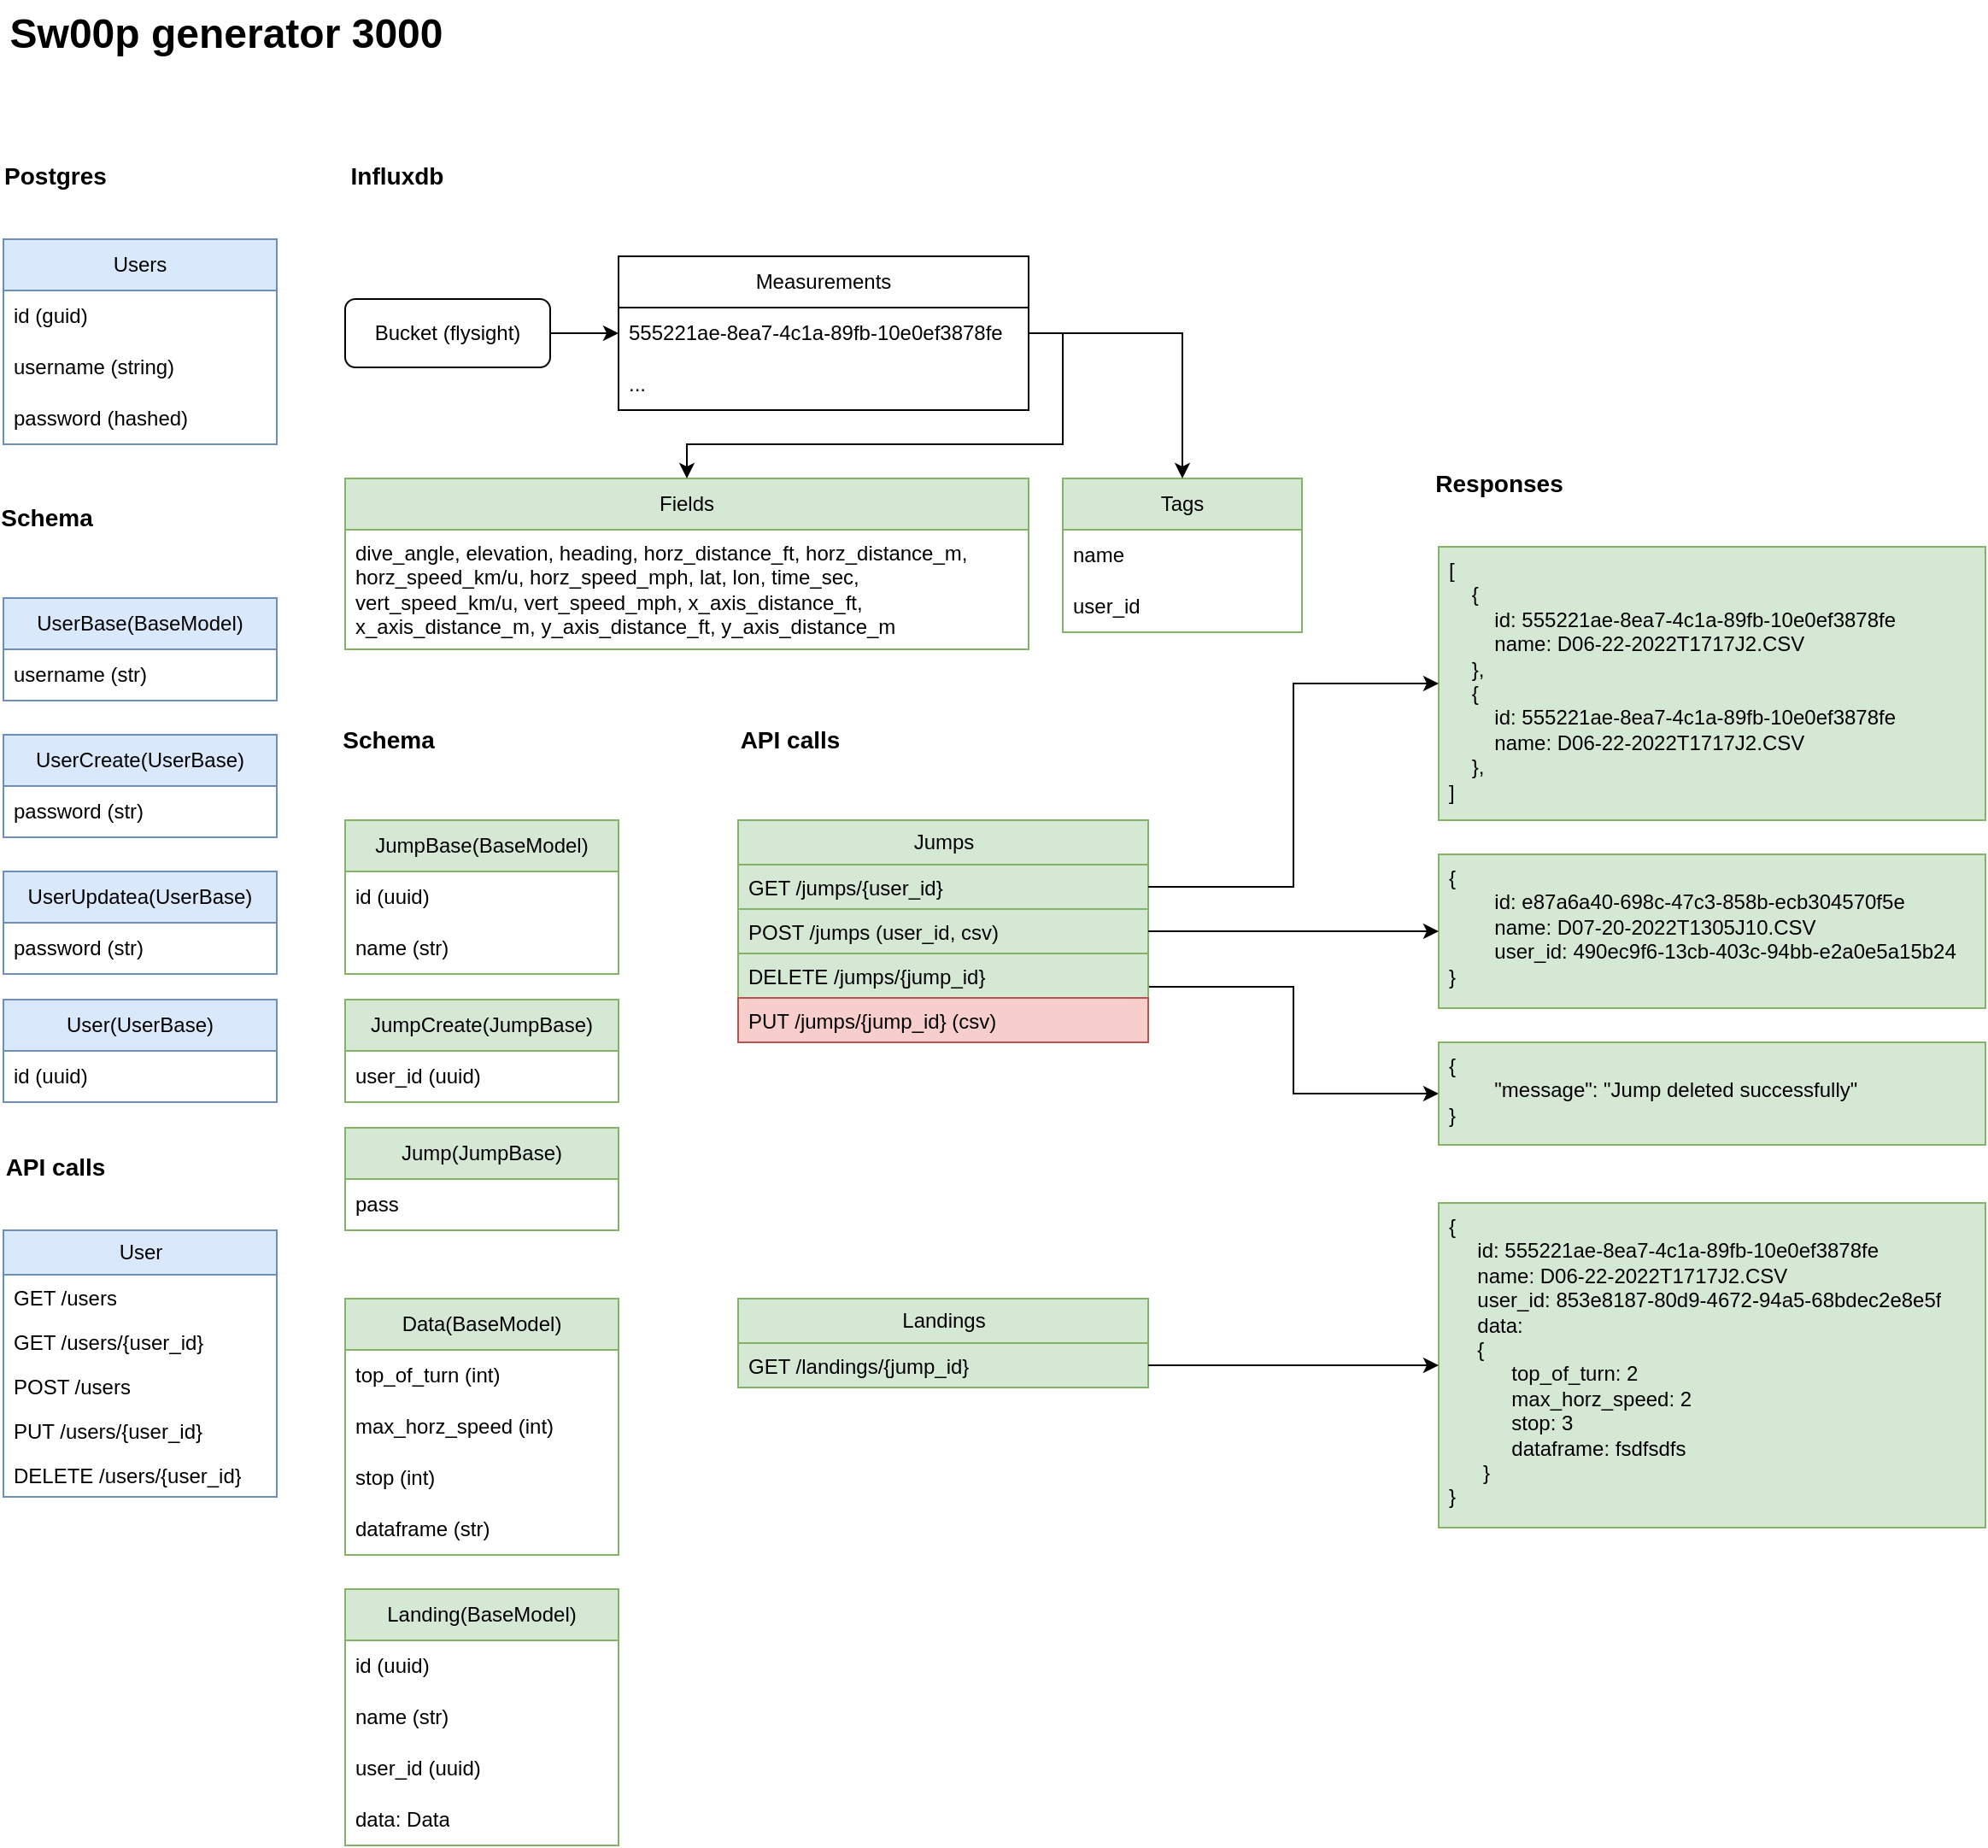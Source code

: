 <mxfile version="20.8.10" type="device"><diagram id="vKv4_lu2zvg10u0Lxz_Q" name="Pagina-1"><mxGraphModel dx="1687" dy="2153" grid="1" gridSize="10" guides="1" tooltips="1" connect="1" arrows="1" fold="1" page="1" pageScale="1" pageWidth="827" pageHeight="1169" math="0" shadow="0"><root><mxCell id="0"/><mxCell id="1" parent="0"/><mxCell id="cdpqrSRKA95L0Ol0Fi6w-7" value="Users" style="swimlane;fontStyle=0;childLayout=stackLayout;horizontal=1;startSize=30;horizontalStack=0;resizeParent=1;resizeParentMax=0;resizeLast=0;collapsible=1;marginBottom=0;whiteSpace=wrap;html=1;fillColor=#dae8fc;strokeColor=#6c8ebf;" parent="1" vertex="1"><mxGeometry x="40" y="-980" width="160" height="120" as="geometry"/></mxCell><mxCell id="cdpqrSRKA95L0Ol0Fi6w-8" value="id (guid)" style="text;strokeColor=none;fillColor=none;align=left;verticalAlign=middle;spacingLeft=4;spacingRight=4;overflow=hidden;points=[[0,0.5],[1,0.5]];portConstraint=eastwest;rotatable=0;whiteSpace=wrap;html=1;" parent="cdpqrSRKA95L0Ol0Fi6w-7" vertex="1"><mxGeometry y="30" width="160" height="30" as="geometry"/></mxCell><mxCell id="cdpqrSRKA95L0Ol0Fi6w-9" value="username (string)" style="text;strokeColor=none;fillColor=none;align=left;verticalAlign=middle;spacingLeft=4;spacingRight=4;overflow=hidden;points=[[0,0.5],[1,0.5]];portConstraint=eastwest;rotatable=0;whiteSpace=wrap;html=1;" parent="cdpqrSRKA95L0Ol0Fi6w-7" vertex="1"><mxGeometry y="60" width="160" height="30" as="geometry"/></mxCell><mxCell id="cdpqrSRKA95L0Ol0Fi6w-10" value="password (hashed)" style="text;strokeColor=none;fillColor=none;align=left;verticalAlign=middle;spacingLeft=4;spacingRight=4;overflow=hidden;points=[[0,0.5],[1,0.5]];portConstraint=eastwest;rotatable=0;whiteSpace=wrap;html=1;" parent="cdpqrSRKA95L0Ol0Fi6w-7" vertex="1"><mxGeometry y="90" width="160" height="30" as="geometry"/></mxCell><mxCell id="cdpqrSRKA95L0Ol0Fi6w-14" value="Sw00p generator 3000" style="text;strokeColor=none;fillColor=none;html=1;fontSize=24;fontStyle=1;verticalAlign=middle;align=center;" parent="1" vertex="1"><mxGeometry x="40" y="-1120" width="260" height="40" as="geometry"/></mxCell><mxCell id="cdpqrSRKA95L0Ol0Fi6w-15" value="&lt;font style=&quot;font-size: 14px;&quot;&gt;Postgres&lt;/font&gt;" style="text;strokeColor=none;fillColor=none;html=1;fontSize=24;fontStyle=1;verticalAlign=middle;align=center;" parent="1" vertex="1"><mxGeometry x="40" y="-1030" width="60" height="20" as="geometry"/></mxCell><mxCell id="cdpqrSRKA95L0Ol0Fi6w-16" value="&lt;font style=&quot;font-size: 14px;&quot;&gt;Schema&lt;/font&gt;" style="text;strokeColor=none;fillColor=none;html=1;fontSize=24;fontStyle=1;verticalAlign=middle;align=center;" parent="1" vertex="1"><mxGeometry x="40" y="-830" width="50" height="20" as="geometry"/></mxCell><mxCell id="cdpqrSRKA95L0Ol0Fi6w-17" value="UserBase(BaseModel)" style="swimlane;fontStyle=0;childLayout=stackLayout;horizontal=1;startSize=30;horizontalStack=0;resizeParent=1;resizeParentMax=0;resizeLast=0;collapsible=1;marginBottom=0;whiteSpace=wrap;html=1;fillColor=#dae8fc;strokeColor=#6c8ebf;" parent="1" vertex="1"><mxGeometry x="40" y="-770" width="160" height="60" as="geometry"/></mxCell><mxCell id="cdpqrSRKA95L0Ol0Fi6w-18" value="username (str)" style="text;strokeColor=none;fillColor=none;align=left;verticalAlign=middle;spacingLeft=4;spacingRight=4;overflow=hidden;points=[[0,0.5],[1,0.5]];portConstraint=eastwest;rotatable=0;whiteSpace=wrap;html=1;" parent="cdpqrSRKA95L0Ol0Fi6w-17" vertex="1"><mxGeometry y="30" width="160" height="30" as="geometry"/></mxCell><mxCell id="cdpqrSRKA95L0Ol0Fi6w-21" value="UserCreate(UserBase)" style="swimlane;fontStyle=0;childLayout=stackLayout;horizontal=1;startSize=30;horizontalStack=0;resizeParent=1;resizeParentMax=0;resizeLast=0;collapsible=1;marginBottom=0;whiteSpace=wrap;html=1;fillColor=#dae8fc;strokeColor=#6c8ebf;" parent="1" vertex="1"><mxGeometry x="40" y="-690" width="160" height="60" as="geometry"/></mxCell><mxCell id="cdpqrSRKA95L0Ol0Fi6w-22" value="password (str)" style="text;strokeColor=none;fillColor=none;align=left;verticalAlign=middle;spacingLeft=4;spacingRight=4;overflow=hidden;points=[[0,0.5],[1,0.5]];portConstraint=eastwest;rotatable=0;whiteSpace=wrap;html=1;" parent="cdpqrSRKA95L0Ol0Fi6w-21" vertex="1"><mxGeometry y="30" width="160" height="30" as="geometry"/></mxCell><mxCell id="cdpqrSRKA95L0Ol0Fi6w-23" value="UserUpdatea(UserBase)" style="swimlane;fontStyle=0;childLayout=stackLayout;horizontal=1;startSize=30;horizontalStack=0;resizeParent=1;resizeParentMax=0;resizeLast=0;collapsible=1;marginBottom=0;whiteSpace=wrap;html=1;fillColor=#dae8fc;strokeColor=#6c8ebf;" parent="1" vertex="1"><mxGeometry x="40" y="-610" width="160" height="60" as="geometry"/></mxCell><mxCell id="cdpqrSRKA95L0Ol0Fi6w-24" value="password (str)" style="text;strokeColor=none;fillColor=none;align=left;verticalAlign=middle;spacingLeft=4;spacingRight=4;overflow=hidden;points=[[0,0.5],[1,0.5]];portConstraint=eastwest;rotatable=0;whiteSpace=wrap;html=1;" parent="cdpqrSRKA95L0Ol0Fi6w-23" vertex="1"><mxGeometry y="30" width="160" height="30" as="geometry"/></mxCell><mxCell id="cdpqrSRKA95L0Ol0Fi6w-25" value="User(UserBase)" style="swimlane;fontStyle=0;childLayout=stackLayout;horizontal=1;startSize=30;horizontalStack=0;resizeParent=1;resizeParentMax=0;resizeLast=0;collapsible=1;marginBottom=0;whiteSpace=wrap;html=1;fillColor=#dae8fc;strokeColor=#6c8ebf;" parent="1" vertex="1"><mxGeometry x="40" y="-535" width="160" height="60" as="geometry"/></mxCell><mxCell id="cdpqrSRKA95L0Ol0Fi6w-26" value="id (uuid)" style="text;strokeColor=none;fillColor=none;align=left;verticalAlign=middle;spacingLeft=4;spacingRight=4;overflow=hidden;points=[[0,0.5],[1,0.5]];portConstraint=eastwest;rotatable=0;whiteSpace=wrap;html=1;" parent="cdpqrSRKA95L0Ol0Fi6w-25" vertex="1"><mxGeometry y="30" width="160" height="30" as="geometry"/></mxCell><mxCell id="cdpqrSRKA95L0Ol0Fi6w-27" value="&lt;font style=&quot;font-size: 14px;&quot;&gt;API calls&lt;/font&gt;" style="text;strokeColor=none;fillColor=none;html=1;fontSize=24;fontStyle=1;verticalAlign=middle;align=center;" parent="1" vertex="1"><mxGeometry x="40" y="-450" width="60" height="20" as="geometry"/></mxCell><mxCell id="cdpqrSRKA95L0Ol0Fi6w-30" value="User" style="swimlane;fontStyle=0;childLayout=stackLayout;horizontal=1;startSize=26;fillColor=#dae8fc;horizontalStack=0;resizeParent=1;resizeParentMax=0;resizeLast=0;collapsible=1;marginBottom=0;html=1;strokeColor=#6c8ebf;" parent="1" vertex="1"><mxGeometry x="40" y="-400" width="160" height="156" as="geometry"/></mxCell><mxCell id="cdpqrSRKA95L0Ol0Fi6w-31" value="GET /users" style="text;strokeColor=none;fillColor=none;align=left;verticalAlign=top;spacingLeft=4;spacingRight=4;overflow=hidden;rotatable=0;points=[[0,0.5],[1,0.5]];portConstraint=eastwest;whiteSpace=wrap;html=1;" parent="cdpqrSRKA95L0Ol0Fi6w-30" vertex="1"><mxGeometry y="26" width="160" height="26" as="geometry"/></mxCell><mxCell id="cdpqrSRKA95L0Ol0Fi6w-32" value="GET /users/{user_id}" style="text;strokeColor=none;fillColor=none;align=left;verticalAlign=top;spacingLeft=4;spacingRight=4;overflow=hidden;rotatable=0;points=[[0,0.5],[1,0.5]];portConstraint=eastwest;whiteSpace=wrap;html=1;" parent="cdpqrSRKA95L0Ol0Fi6w-30" vertex="1"><mxGeometry y="52" width="160" height="26" as="geometry"/></mxCell><mxCell id="cdpqrSRKA95L0Ol0Fi6w-34" value="POST /users&lt;br&gt;" style="text;strokeColor=none;fillColor=none;align=left;verticalAlign=top;spacingLeft=4;spacingRight=4;overflow=hidden;rotatable=0;points=[[0,0.5],[1,0.5]];portConstraint=eastwest;whiteSpace=wrap;html=1;" parent="cdpqrSRKA95L0Ol0Fi6w-30" vertex="1"><mxGeometry y="78" width="160" height="26" as="geometry"/></mxCell><mxCell id="cdpqrSRKA95L0Ol0Fi6w-33" value="PUT /users/{user_id}" style="text;strokeColor=none;fillColor=none;align=left;verticalAlign=top;spacingLeft=4;spacingRight=4;overflow=hidden;rotatable=0;points=[[0,0.5],[1,0.5]];portConstraint=eastwest;whiteSpace=wrap;html=1;" parent="cdpqrSRKA95L0Ol0Fi6w-30" vertex="1"><mxGeometry y="104" width="160" height="26" as="geometry"/></mxCell><mxCell id="cdpqrSRKA95L0Ol0Fi6w-35" value="DELETE /users/{user_id}" style="text;strokeColor=none;fillColor=none;align=left;verticalAlign=top;spacingLeft=4;spacingRight=4;overflow=hidden;rotatable=0;points=[[0,0.5],[1,0.5]];portConstraint=eastwest;whiteSpace=wrap;html=1;" parent="cdpqrSRKA95L0Ol0Fi6w-30" vertex="1"><mxGeometry y="130" width="160" height="26" as="geometry"/></mxCell><mxCell id="cdpqrSRKA95L0Ol0Fi6w-46" value="&lt;font style=&quot;font-size: 14px;&quot;&gt;Influxdb&lt;/font&gt;" style="text;strokeColor=none;fillColor=none;html=1;fontSize=24;fontStyle=1;verticalAlign=middle;align=center;" parent="1" vertex="1"><mxGeometry x="240" y="-1030" width="60" height="20" as="geometry"/></mxCell><mxCell id="cdpqrSRKA95L0Ol0Fi6w-67" style="edgeStyle=orthogonalEdgeStyle;rounded=0;orthogonalLoop=1;jettySize=auto;html=1;exitX=1;exitY=0.5;exitDx=0;exitDy=0;entryX=0;entryY=0.5;entryDx=0;entryDy=0;" parent="1" source="cdpqrSRKA95L0Ol0Fi6w-47" target="cdpqrSRKA95L0Ol0Fi6w-64" edge="1"><mxGeometry relative="1" as="geometry"/></mxCell><mxCell id="cdpqrSRKA95L0Ol0Fi6w-47" value="Bucket (flysight)" style="rounded=1;whiteSpace=wrap;html=1;" parent="1" vertex="1"><mxGeometry x="240" y="-945" width="120" height="40" as="geometry"/></mxCell><mxCell id="cdpqrSRKA95L0Ol0Fi6w-59" value="Fields" style="swimlane;fontStyle=0;childLayout=stackLayout;horizontal=1;startSize=30;horizontalStack=0;resizeParent=1;resizeParentMax=0;resizeLast=0;collapsible=1;marginBottom=0;whiteSpace=wrap;html=1;fillColor=#d5e8d4;strokeColor=#82b366;" parent="1" vertex="1"><mxGeometry x="240" y="-840" width="400" height="100" as="geometry"/></mxCell><mxCell id="cdpqrSRKA95L0Ol0Fi6w-60" value="dive_angle, elevation, heading, horz_distance_ft, horz_distance_m, horz_speed_km/u, horz_speed_mph, lat, lon, time_sec, vert_speed_km/u, vert_speed_mph, x_axis_distance_ft, x_axis_distance_m, y_axis_distance_ft, y_axis_distance_m" style="text;strokeColor=none;fillColor=none;align=left;verticalAlign=middle;spacingLeft=4;spacingRight=4;overflow=hidden;points=[[0,0.5],[1,0.5]];portConstraint=eastwest;rotatable=0;whiteSpace=wrap;html=1;" parent="cdpqrSRKA95L0Ol0Fi6w-59" vertex="1"><mxGeometry y="30" width="400" height="70" as="geometry"/></mxCell><mxCell id="cdpqrSRKA95L0Ol0Fi6w-63" value="Measurements" style="swimlane;fontStyle=0;childLayout=stackLayout;horizontal=1;startSize=30;horizontalStack=0;resizeParent=1;resizeParentMax=0;resizeLast=0;collapsible=1;marginBottom=0;whiteSpace=wrap;html=1;" parent="1" vertex="1"><mxGeometry x="400" y="-970" width="240" height="90" as="geometry"/></mxCell><mxCell id="cdpqrSRKA95L0Ol0Fi6w-64" value="555221ae-8ea7-4c1a-89fb-10e0ef3878fe" style="text;strokeColor=none;fillColor=none;align=left;verticalAlign=middle;spacingLeft=4;spacingRight=4;overflow=hidden;points=[[0,0.5],[1,0.5]];portConstraint=eastwest;rotatable=0;whiteSpace=wrap;html=1;" parent="cdpqrSRKA95L0Ol0Fi6w-63" vertex="1"><mxGeometry y="30" width="240" height="30" as="geometry"/></mxCell><mxCell id="cdpqrSRKA95L0Ol0Fi6w-65" value="..." style="text;strokeColor=none;fillColor=none;align=left;verticalAlign=middle;spacingLeft=4;spacingRight=4;overflow=hidden;points=[[0,0.5],[1,0.5]];portConstraint=eastwest;rotatable=0;whiteSpace=wrap;html=1;" parent="cdpqrSRKA95L0Ol0Fi6w-63" vertex="1"><mxGeometry y="60" width="240" height="30" as="geometry"/></mxCell><mxCell id="cdpqrSRKA95L0Ol0Fi6w-83" value="Tags" style="swimlane;fontStyle=0;childLayout=stackLayout;horizontal=1;startSize=30;horizontalStack=0;resizeParent=1;resizeParentMax=0;resizeLast=0;collapsible=1;marginBottom=0;whiteSpace=wrap;html=1;fillColor=#d5e8d4;strokeColor=#82b366;" parent="1" vertex="1"><mxGeometry x="660" y="-840" width="140" height="90" as="geometry"/></mxCell><mxCell id="cdpqrSRKA95L0Ol0Fi6w-84" value="name" style="text;strokeColor=none;fillColor=none;align=left;verticalAlign=middle;spacingLeft=4;spacingRight=4;overflow=hidden;points=[[0,0.5],[1,0.5]];portConstraint=eastwest;rotatable=0;whiteSpace=wrap;html=1;" parent="cdpqrSRKA95L0Ol0Fi6w-83" vertex="1"><mxGeometry y="30" width="140" height="30" as="geometry"/></mxCell><mxCell id="WD4beDw-45vV_BE4dmQj-2" value="user_id" style="text;strokeColor=none;fillColor=none;align=left;verticalAlign=middle;spacingLeft=4;spacingRight=4;overflow=hidden;points=[[0,0.5],[1,0.5]];portConstraint=eastwest;rotatable=0;whiteSpace=wrap;html=1;" parent="cdpqrSRKA95L0Ol0Fi6w-83" vertex="1"><mxGeometry y="60" width="140" height="30" as="geometry"/></mxCell><mxCell id="cdpqrSRKA95L0Ol0Fi6w-92" value="&lt;font style=&quot;font-size: 14px;&quot;&gt;Schema&lt;/font&gt;" style="text;strokeColor=none;fillColor=none;html=1;fontSize=24;fontStyle=1;verticalAlign=middle;align=center;" parent="1" vertex="1"><mxGeometry x="240" y="-700" width="50" height="20" as="geometry"/></mxCell><mxCell id="cdpqrSRKA95L0Ol0Fi6w-93" value="JumpBase(BaseModel)" style="swimlane;fontStyle=0;childLayout=stackLayout;horizontal=1;startSize=30;horizontalStack=0;resizeParent=1;resizeParentMax=0;resizeLast=0;collapsible=1;marginBottom=0;whiteSpace=wrap;html=1;fillColor=#d5e8d4;strokeColor=#82b366;" parent="1" vertex="1"><mxGeometry x="240" y="-640" width="160" height="90" as="geometry"/></mxCell><mxCell id="cdpqrSRKA95L0Ol0Fi6w-94" value="id (uuid)" style="text;strokeColor=none;fillColor=none;align=left;verticalAlign=middle;spacingLeft=4;spacingRight=4;overflow=hidden;points=[[0,0.5],[1,0.5]];portConstraint=eastwest;rotatable=0;whiteSpace=wrap;html=1;" parent="cdpqrSRKA95L0Ol0Fi6w-93" vertex="1"><mxGeometry y="30" width="160" height="30" as="geometry"/></mxCell><mxCell id="cdpqrSRKA95L0Ol0Fi6w-102" value="name (str)" style="text;strokeColor=none;fillColor=none;align=left;verticalAlign=middle;spacingLeft=4;spacingRight=4;overflow=hidden;points=[[0,0.5],[1,0.5]];portConstraint=eastwest;rotatable=0;whiteSpace=wrap;html=1;" parent="cdpqrSRKA95L0Ol0Fi6w-93" vertex="1"><mxGeometry y="60" width="160" height="30" as="geometry"/></mxCell><mxCell id="tWIO2F1-bRprxG6wcaOi-6" style="edgeStyle=orthogonalEdgeStyle;rounded=0;orthogonalLoop=1;jettySize=auto;html=1;exitX=1;exitY=0.75;exitDx=0;exitDy=0;entryX=0;entryY=0.5;entryDx=0;entryDy=0;" parent="1" source="cdpqrSRKA95L0Ol0Fi6w-95" target="tWIO2F1-bRprxG6wcaOi-5" edge="1"><mxGeometry relative="1" as="geometry"/></mxCell><mxCell id="cdpqrSRKA95L0Ol0Fi6w-95" value="Jumps" style="swimlane;fontStyle=0;childLayout=stackLayout;horizontal=1;startSize=26;fillColor=#d5e8d4;horizontalStack=0;resizeParent=1;resizeParentMax=0;resizeLast=0;collapsible=1;marginBottom=0;html=1;strokeColor=#82b366;" parent="1" vertex="1"><mxGeometry x="470" y="-640" width="240" height="130" as="geometry"/></mxCell><mxCell id="cdpqrSRKA95L0Ol0Fi6w-97" value="GET /jumps/{user_id}" style="text;strokeColor=#82b366;fillColor=#d5e8d4;align=left;verticalAlign=top;spacingLeft=4;spacingRight=4;overflow=hidden;rotatable=0;points=[[0,0.5],[1,0.5]];portConstraint=eastwest;whiteSpace=wrap;html=1;" parent="cdpqrSRKA95L0Ol0Fi6w-95" vertex="1"><mxGeometry y="26" width="240" height="26" as="geometry"/></mxCell><mxCell id="cdpqrSRKA95L0Ol0Fi6w-98" value="POST /jumps (user_id, csv)" style="text;strokeColor=#82b366;fillColor=#d5e8d4;align=left;verticalAlign=top;spacingLeft=4;spacingRight=4;overflow=hidden;rotatable=0;points=[[0,0.5],[1,0.5]];portConstraint=eastwest;whiteSpace=wrap;html=1;" parent="cdpqrSRKA95L0Ol0Fi6w-95" vertex="1"><mxGeometry y="52" width="240" height="26" as="geometry"/></mxCell><mxCell id="cdpqrSRKA95L0Ol0Fi6w-100" value="DELETE /jumps/{jump_id}" style="text;strokeColor=#82b366;fillColor=#d5e8d4;align=left;verticalAlign=top;spacingLeft=4;spacingRight=4;overflow=hidden;rotatable=0;points=[[0,0.5],[1,0.5]];portConstraint=eastwest;whiteSpace=wrap;html=1;" parent="cdpqrSRKA95L0Ol0Fi6w-95" vertex="1"><mxGeometry y="78" width="240" height="26" as="geometry"/></mxCell><mxCell id="tWIO2F1-bRprxG6wcaOi-2" value="PUT /jumps/{jump_id} (csv)" style="text;strokeColor=#b85450;fillColor=#f8cecc;align=left;verticalAlign=top;spacingLeft=4;spacingRight=4;overflow=hidden;rotatable=0;points=[[0,0.5],[1,0.5]];portConstraint=eastwest;whiteSpace=wrap;html=1;" parent="cdpqrSRKA95L0Ol0Fi6w-95" vertex="1"><mxGeometry y="104" width="240" height="26" as="geometry"/></mxCell><mxCell id="cdpqrSRKA95L0Ol0Fi6w-101" value="&lt;font style=&quot;font-size: 14px;&quot;&gt;API calls&lt;/font&gt;" style="text;strokeColor=none;fillColor=none;html=1;fontSize=24;fontStyle=1;verticalAlign=middle;align=center;" parent="1" vertex="1"><mxGeometry x="470" y="-700" width="60" height="20" as="geometry"/></mxCell><mxCell id="WD4beDw-45vV_BE4dmQj-3" style="edgeStyle=orthogonalEdgeStyle;rounded=0;orthogonalLoop=1;jettySize=auto;html=1;exitX=1;exitY=0.5;exitDx=0;exitDy=0;entryX=0.5;entryY=0;entryDx=0;entryDy=0;" parent="1" source="cdpqrSRKA95L0Ol0Fi6w-64" target="cdpqrSRKA95L0Ol0Fi6w-83" edge="1"><mxGeometry relative="1" as="geometry"/></mxCell><mxCell id="WD4beDw-45vV_BE4dmQj-4" style="edgeStyle=orthogonalEdgeStyle;rounded=0;orthogonalLoop=1;jettySize=auto;html=1;exitX=1;exitY=0.5;exitDx=0;exitDy=0;entryX=0.5;entryY=0;entryDx=0;entryDy=0;" parent="1" source="cdpqrSRKA95L0Ol0Fi6w-64" target="cdpqrSRKA95L0Ol0Fi6w-59" edge="1"><mxGeometry relative="1" as="geometry"><Array as="points"><mxPoint x="660" y="-925"/><mxPoint x="660" y="-860"/><mxPoint x="440" y="-860"/></Array></mxGeometry></mxCell><mxCell id="lJUPi9D9J0EMlHMo77XS-2" value="Landings" style="swimlane;fontStyle=0;childLayout=stackLayout;horizontal=1;startSize=26;fillColor=#d5e8d4;horizontalStack=0;resizeParent=1;resizeParentMax=0;resizeLast=0;collapsible=1;marginBottom=0;html=1;strokeColor=#82b366;" parent="1" vertex="1"><mxGeometry x="470" y="-360" width="240" height="52" as="geometry"/></mxCell><mxCell id="lJUPi9D9J0EMlHMo77XS-3" value="GET /landings/{jump_id}" style="text;strokeColor=#82b366;fillColor=#d5e8d4;align=left;verticalAlign=top;spacingLeft=4;spacingRight=4;overflow=hidden;rotatable=0;points=[[0,0.5],[1,0.5]];portConstraint=eastwest;whiteSpace=wrap;html=1;" parent="lJUPi9D9J0EMlHMo77XS-2" vertex="1"><mxGeometry y="26" width="240" height="26" as="geometry"/></mxCell><mxCell id="lJUPi9D9J0EMlHMo77XS-7" value="Data(BaseModel)" style="swimlane;fontStyle=0;childLayout=stackLayout;horizontal=1;startSize=30;horizontalStack=0;resizeParent=1;resizeParentMax=0;resizeLast=0;collapsible=1;marginBottom=0;whiteSpace=wrap;html=1;fillColor=#d5e8d4;strokeColor=#82b366;" parent="1" vertex="1"><mxGeometry x="240" y="-360" width="160" height="150" as="geometry"/></mxCell><mxCell id="lJUPi9D9J0EMlHMo77XS-8" value="top_of_turn (int)" style="text;strokeColor=none;fillColor=none;align=left;verticalAlign=middle;spacingLeft=4;spacingRight=4;overflow=hidden;points=[[0,0.5],[1,0.5]];portConstraint=eastwest;rotatable=0;whiteSpace=wrap;html=1;" parent="lJUPi9D9J0EMlHMo77XS-7" vertex="1"><mxGeometry y="30" width="160" height="30" as="geometry"/></mxCell><mxCell id="lJUPi9D9J0EMlHMo77XS-9" value="max_horz_speed (int)" style="text;strokeColor=none;fillColor=none;align=left;verticalAlign=middle;spacingLeft=4;spacingRight=4;overflow=hidden;points=[[0,0.5],[1,0.5]];portConstraint=eastwest;rotatable=0;whiteSpace=wrap;html=1;" parent="lJUPi9D9J0EMlHMo77XS-7" vertex="1"><mxGeometry y="60" width="160" height="30" as="geometry"/></mxCell><mxCell id="lJUPi9D9J0EMlHMo77XS-10" value="stop (int)" style="text;strokeColor=none;fillColor=none;align=left;verticalAlign=middle;spacingLeft=4;spacingRight=4;overflow=hidden;points=[[0,0.5],[1,0.5]];portConstraint=eastwest;rotatable=0;whiteSpace=wrap;html=1;" parent="lJUPi9D9J0EMlHMo77XS-7" vertex="1"><mxGeometry y="90" width="160" height="30" as="geometry"/></mxCell><mxCell id="lJUPi9D9J0EMlHMo77XS-11" value="dataframe (str)" style="text;strokeColor=none;fillColor=none;align=left;verticalAlign=middle;spacingLeft=4;spacingRight=4;overflow=hidden;points=[[0,0.5],[1,0.5]];portConstraint=eastwest;rotatable=0;whiteSpace=wrap;html=1;" parent="lJUPi9D9J0EMlHMo77XS-7" vertex="1"><mxGeometry y="120" width="160" height="30" as="geometry"/></mxCell><mxCell id="xd2RDDRV72cKogQXBGp3-6" value="{&lt;br&gt;&amp;nbsp; &amp;nbsp; &amp;nbsp;id: 555221ae-8ea7-4c1a-89fb-10e0ef3878fe&lt;br&gt;&amp;nbsp; &amp;nbsp; &amp;nbsp;name:&amp;nbsp;D06-22-2022T1717J2.CSV&lt;br&gt;&amp;nbsp; &amp;nbsp; &amp;nbsp;user_id:&amp;nbsp;853e8187-80d9-4672-94a5-68bdec2e8e5f&lt;br&gt;&amp;nbsp; &amp;nbsp; &amp;nbsp;data:&amp;nbsp;&lt;br&gt;&amp;nbsp; &amp;nbsp; &amp;nbsp;{&lt;br&gt;&amp;nbsp; &amp;nbsp; &amp;nbsp; &amp;nbsp; &amp;nbsp; &amp;nbsp;top_of_turn: 2&lt;br&gt;&lt;span style=&quot;white-space: pre;&quot;&gt;&#9;&lt;/span&gt;&amp;nbsp; &amp;nbsp;max_horz_speed: 2&lt;br&gt;&lt;span style=&quot;white-space: pre;&quot;&gt;&#9;&lt;/span&gt;&amp;nbsp; &amp;nbsp;stop: 3&lt;br&gt;&amp;nbsp; &amp;nbsp; &amp;nbsp; &amp;nbsp; &amp;nbsp; &amp;nbsp;dataframe: fsdfsdfs&lt;br&gt;&amp;nbsp; &amp;nbsp; &amp;nbsp; }&lt;br&gt;}" style="text;strokeColor=#82b366;fillColor=#d5e8d4;align=left;verticalAlign=top;spacingLeft=4;spacingRight=4;overflow=hidden;rotatable=0;points=[[0,0.5],[1,0.5]];portConstraint=eastwest;whiteSpace=wrap;html=1;" parent="1" vertex="1"><mxGeometry x="880" y="-416" width="320" height="190" as="geometry"/></mxCell><mxCell id="xd2RDDRV72cKogQXBGp3-7" style="edgeStyle=orthogonalEdgeStyle;rounded=0;orthogonalLoop=1;jettySize=auto;html=1;exitX=1;exitY=0.5;exitDx=0;exitDy=0;entryX=0;entryY=0.5;entryDx=0;entryDy=0;" parent="1" source="lJUPi9D9J0EMlHMo77XS-3" target="xd2RDDRV72cKogQXBGp3-6" edge="1"><mxGeometry relative="1" as="geometry"/></mxCell><mxCell id="xd2RDDRV72cKogQXBGp3-8" value="[&lt;br&gt;&amp;nbsp; &amp;nbsp; {&lt;br&gt;&lt;span style=&quot;&quot;&gt;&#9;&lt;/span&gt;&lt;span style=&quot;&quot;&gt;&#9;&lt;/span&gt;&lt;span style=&quot;white-space: pre;&quot;&gt;&#9;&lt;/span&gt;id: 555221ae-8ea7-4c1a-89fb-10e0ef3878fe&lt;br&gt;&lt;span style=&quot;white-space: pre;&quot;&gt;&#9;&lt;/span&gt;name:&amp;nbsp;D06-22-2022T1717J2.CSV&lt;br&gt;&amp;nbsp; &amp;nbsp; },&lt;br&gt;&amp;nbsp; &amp;nbsp; {&lt;br style=&quot;border-color: var(--border-color);&quot;&gt;&lt;span style=&quot;border-color: var(--border-color);&quot;&gt;&#9;&lt;/span&gt;&lt;span style=&quot;white-space: pre;&quot;&gt;&#9;&lt;/span&gt;id: 555221ae-8ea7-4c1a-89fb-10e0ef3878fe&lt;br style=&quot;border-color: var(--border-color);&quot;&gt;&amp;nbsp;&lt;span style=&quot;border-color: var(--border-color);&quot;&gt;&amp;nbsp;&lt;span style=&quot;border-color: var(--border-color);&quot;&gt;&#9;&lt;span style=&quot;white-space: pre;&quot;&gt;&#9;&lt;/span&gt;&lt;/span&gt;&lt;/span&gt;name:&amp;nbsp;D06-22-2022T1717J2.CSV&lt;br style=&quot;border-color: var(--border-color);&quot;&gt;&amp;nbsp; &amp;nbsp; },&lt;br&gt;]" style="text;strokeColor=#82b366;fillColor=#d5e8d4;align=left;verticalAlign=top;spacingLeft=4;spacingRight=4;overflow=hidden;rotatable=0;points=[[0,0.5],[1,0.5]];portConstraint=eastwest;whiteSpace=wrap;html=1;" parent="1" vertex="1"><mxGeometry x="880" y="-800" width="320" height="160" as="geometry"/></mxCell><mxCell id="xd2RDDRV72cKogQXBGp3-9" style="edgeStyle=orthogonalEdgeStyle;rounded=0;orthogonalLoop=1;jettySize=auto;html=1;exitX=1;exitY=0.5;exitDx=0;exitDy=0;entryX=0;entryY=0.5;entryDx=0;entryDy=0;" parent="1" source="cdpqrSRKA95L0Ol0Fi6w-97" target="xd2RDDRV72cKogQXBGp3-8" edge="1"><mxGeometry relative="1" as="geometry"/></mxCell><mxCell id="tWIO2F1-bRprxG6wcaOi-3" value="{&lt;br&gt;&lt;span style=&quot;&quot;&gt;&#9;&lt;/span&gt;&lt;span style=&quot;&quot;&gt;&#9;&lt;/span&gt;&lt;span style=&quot;&quot;&gt;&#9;&lt;/span&gt;&lt;span style=&quot;white-space: pre;&quot;&gt;&#9;&lt;/span&gt;id:&amp;nbsp;e87a6a40-698c-47c3-858b-ecb304570f5e&lt;br&gt;&lt;span style=&quot;&quot;&gt;&#9;&lt;/span&gt;&lt;span style=&quot;white-space: pre;&quot;&gt;&#9;&lt;/span&gt;name:&amp;nbsp;D07-20-2022T1305J10.CSV&lt;br&gt;&lt;span style=&quot;&quot;&gt;&#9;&lt;/span&gt;&lt;span style=&quot;white-space: pre;&quot;&gt;&#9;&lt;/span&gt;user_id:&amp;nbsp;490ec9f6-13cb-403c-94bb-e2a0e5a15b24&lt;br&gt;}" style="text;strokeColor=#82b366;fillColor=#d5e8d4;align=left;verticalAlign=top;spacingLeft=4;spacingRight=4;overflow=hidden;rotatable=0;points=[[0,0.5],[1,0.5]];portConstraint=eastwest;whiteSpace=wrap;html=1;" parent="1" vertex="1"><mxGeometry x="880" y="-620" width="320" height="90" as="geometry"/></mxCell><mxCell id="tWIO2F1-bRprxG6wcaOi-4" style="edgeStyle=orthogonalEdgeStyle;rounded=0;orthogonalLoop=1;jettySize=auto;html=1;exitX=1;exitY=0.5;exitDx=0;exitDy=0;entryX=0;entryY=0.5;entryDx=0;entryDy=0;" parent="1" source="cdpqrSRKA95L0Ol0Fi6w-98" target="tWIO2F1-bRprxG6wcaOi-3" edge="1"><mxGeometry relative="1" as="geometry"/></mxCell><mxCell id="tWIO2F1-bRprxG6wcaOi-5" value="{&lt;br&gt;&lt;span style=&quot;&quot;&gt;&#9;&lt;/span&gt;&lt;span style=&quot;&quot;&gt;&#9;&lt;/span&gt;&lt;span style=&quot;&quot;&gt;&#9;&lt;/span&gt;&lt;span style=&quot;white-space: pre;&quot;&gt;&#9;&lt;/span&gt;&quot;message&quot;: &quot;Jump deleted successfully&quot;&lt;br&gt;}" style="text;strokeColor=#82b366;fillColor=#d5e8d4;align=left;verticalAlign=top;spacingLeft=4;spacingRight=4;overflow=hidden;rotatable=0;points=[[0,0.5],[1,0.5]];portConstraint=eastwest;whiteSpace=wrap;html=1;" parent="1" vertex="1"><mxGeometry x="880" y="-510" width="320" height="60" as="geometry"/></mxCell><mxCell id="tWIO2F1-bRprxG6wcaOi-7" value="&lt;font style=&quot;font-size: 14px;&quot;&gt;Responses&lt;/font&gt;" style="text;strokeColor=none;fillColor=none;html=1;fontSize=24;fontStyle=1;verticalAlign=middle;align=center;" parent="1" vertex="1"><mxGeometry x="880" y="-850" width="70" height="20" as="geometry"/></mxCell><mxCell id="tWIO2F1-bRprxG6wcaOi-9" value="JumpCreate(JumpBase)" style="swimlane;fontStyle=0;childLayout=stackLayout;horizontal=1;startSize=30;horizontalStack=0;resizeParent=1;resizeParentMax=0;resizeLast=0;collapsible=1;marginBottom=0;whiteSpace=wrap;html=1;fillColor=#d5e8d4;strokeColor=#82b366;" parent="1" vertex="1"><mxGeometry x="240" y="-535" width="160" height="60" as="geometry"/></mxCell><mxCell id="tWIO2F1-bRprxG6wcaOi-10" value="user_id (uuid)" style="text;strokeColor=none;fillColor=none;align=left;verticalAlign=middle;spacingLeft=4;spacingRight=4;overflow=hidden;points=[[0,0.5],[1,0.5]];portConstraint=eastwest;rotatable=0;whiteSpace=wrap;html=1;" parent="tWIO2F1-bRprxG6wcaOi-9" vertex="1"><mxGeometry y="30" width="160" height="30" as="geometry"/></mxCell><mxCell id="tWIO2F1-bRprxG6wcaOi-12" value="Jump(JumpBase)" style="swimlane;fontStyle=0;childLayout=stackLayout;horizontal=1;startSize=30;horizontalStack=0;resizeParent=1;resizeParentMax=0;resizeLast=0;collapsible=1;marginBottom=0;whiteSpace=wrap;html=1;fillColor=#d5e8d4;strokeColor=#82b366;" parent="1" vertex="1"><mxGeometry x="240" y="-460" width="160" height="60" as="geometry"/></mxCell><mxCell id="tWIO2F1-bRprxG6wcaOi-13" value="pass" style="text;strokeColor=none;fillColor=none;align=left;verticalAlign=middle;spacingLeft=4;spacingRight=4;overflow=hidden;points=[[0,0.5],[1,0.5]];portConstraint=eastwest;rotatable=0;whiteSpace=wrap;html=1;" parent="tWIO2F1-bRprxG6wcaOi-12" vertex="1"><mxGeometry y="30" width="160" height="30" as="geometry"/></mxCell><mxCell id="tWIO2F1-bRprxG6wcaOi-14" value="Landing(BaseModel)" style="swimlane;fontStyle=0;childLayout=stackLayout;horizontal=1;startSize=30;horizontalStack=0;resizeParent=1;resizeParentMax=0;resizeLast=0;collapsible=1;marginBottom=0;whiteSpace=wrap;html=1;fillColor=#d5e8d4;strokeColor=#82b366;" parent="1" vertex="1"><mxGeometry x="240" y="-190" width="160" height="150" as="geometry"/></mxCell><mxCell id="tWIO2F1-bRprxG6wcaOi-15" value="id (uuid)" style="text;strokeColor=none;fillColor=none;align=left;verticalAlign=middle;spacingLeft=4;spacingRight=4;overflow=hidden;points=[[0,0.5],[1,0.5]];portConstraint=eastwest;rotatable=0;whiteSpace=wrap;html=1;" parent="tWIO2F1-bRprxG6wcaOi-14" vertex="1"><mxGeometry y="30" width="160" height="30" as="geometry"/></mxCell><mxCell id="tWIO2F1-bRprxG6wcaOi-16" value="name (str)" style="text;strokeColor=none;fillColor=none;align=left;verticalAlign=middle;spacingLeft=4;spacingRight=4;overflow=hidden;points=[[0,0.5],[1,0.5]];portConstraint=eastwest;rotatable=0;whiteSpace=wrap;html=1;" parent="tWIO2F1-bRprxG6wcaOi-14" vertex="1"><mxGeometry y="60" width="160" height="30" as="geometry"/></mxCell><mxCell id="tWIO2F1-bRprxG6wcaOi-17" value="user_id (uuid)" style="text;strokeColor=none;fillColor=none;align=left;verticalAlign=middle;spacingLeft=4;spacingRight=4;overflow=hidden;points=[[0,0.5],[1,0.5]];portConstraint=eastwest;rotatable=0;whiteSpace=wrap;html=1;" parent="tWIO2F1-bRprxG6wcaOi-14" vertex="1"><mxGeometry y="90" width="160" height="30" as="geometry"/></mxCell><mxCell id="tWIO2F1-bRprxG6wcaOi-18" value="data: Data" style="text;strokeColor=none;fillColor=none;align=left;verticalAlign=middle;spacingLeft=4;spacingRight=4;overflow=hidden;points=[[0,0.5],[1,0.5]];portConstraint=eastwest;rotatable=0;whiteSpace=wrap;html=1;" parent="tWIO2F1-bRprxG6wcaOi-14" vertex="1"><mxGeometry y="120" width="160" height="30" as="geometry"/></mxCell></root></mxGraphModel></diagram></mxfile>